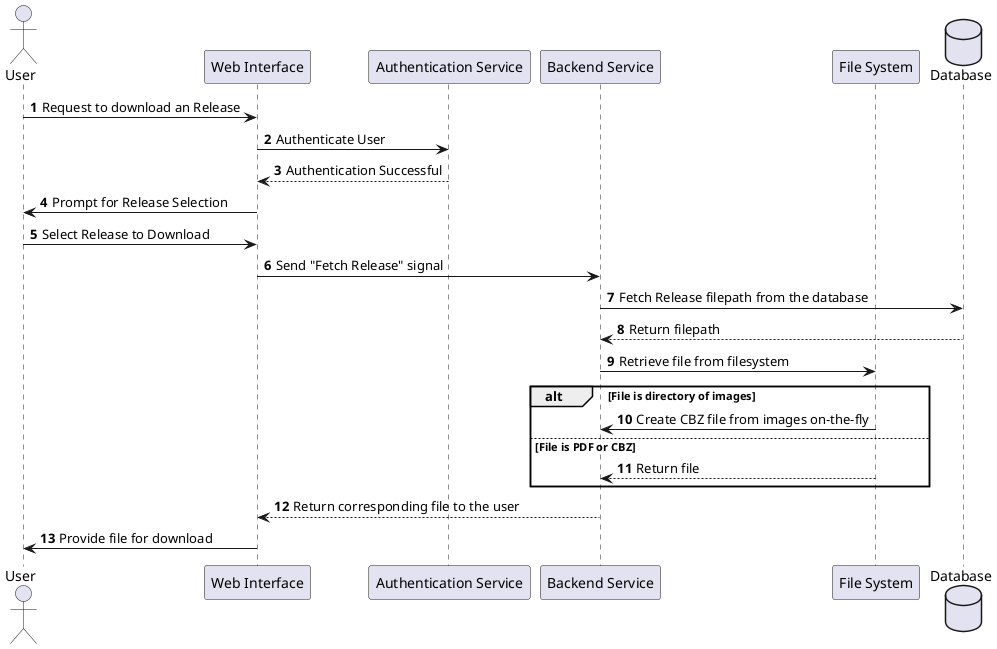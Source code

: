 @startuml

autonumber

actor User
participant "Web Interface" as Web
participant "Authentication Service" as Auth
participant "Backend Service" as Backend
participant "File System" as FileSys
database "Database" as DB

User -> Web: Request to download an Release
Web -> Auth: Authenticate User
Auth --> Web: Authentication Successful
Web -> User: Prompt for Release Selection
User -> Web: Select Release to Download
Web -> Backend: Send "Fetch Release" signal
Backend -> DB: Fetch Release filepath from the database
DB --> Backend: Return filepath
Backend -> FileSys: Retrieve file from filesystem
alt File is directory of images
    FileSys -> Backend: Create CBZ file from images on-the-fly
else File is PDF or CBZ
    FileSys --> Backend: Return file
end
Backend --> Web: Return corresponding file to the user
Web -> User: Provide file for download

@enduml